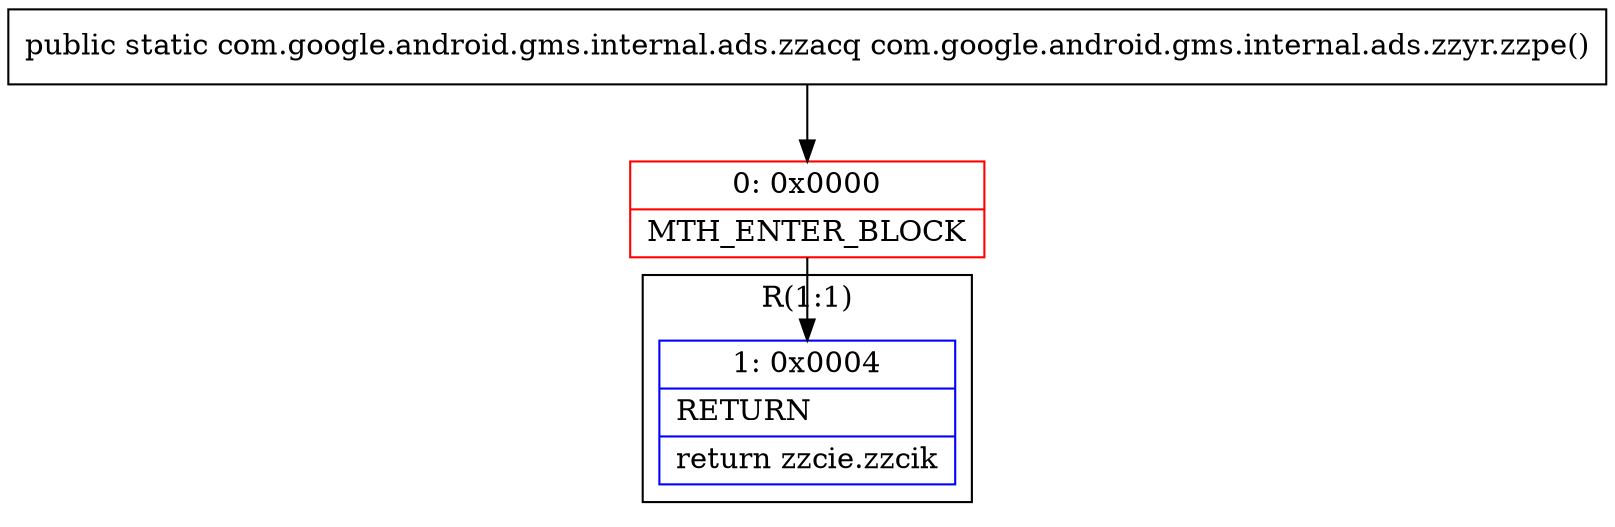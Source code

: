 digraph "CFG forcom.google.android.gms.internal.ads.zzyr.zzpe()Lcom\/google\/android\/gms\/internal\/ads\/zzacq;" {
subgraph cluster_Region_1917407801 {
label = "R(1:1)";
node [shape=record,color=blue];
Node_1 [shape=record,label="{1\:\ 0x0004|RETURN\l|return zzcie.zzcik\l}"];
}
Node_0 [shape=record,color=red,label="{0\:\ 0x0000|MTH_ENTER_BLOCK\l}"];
MethodNode[shape=record,label="{public static com.google.android.gms.internal.ads.zzacq com.google.android.gms.internal.ads.zzyr.zzpe() }"];
MethodNode -> Node_0;
Node_0 -> Node_1;
}

